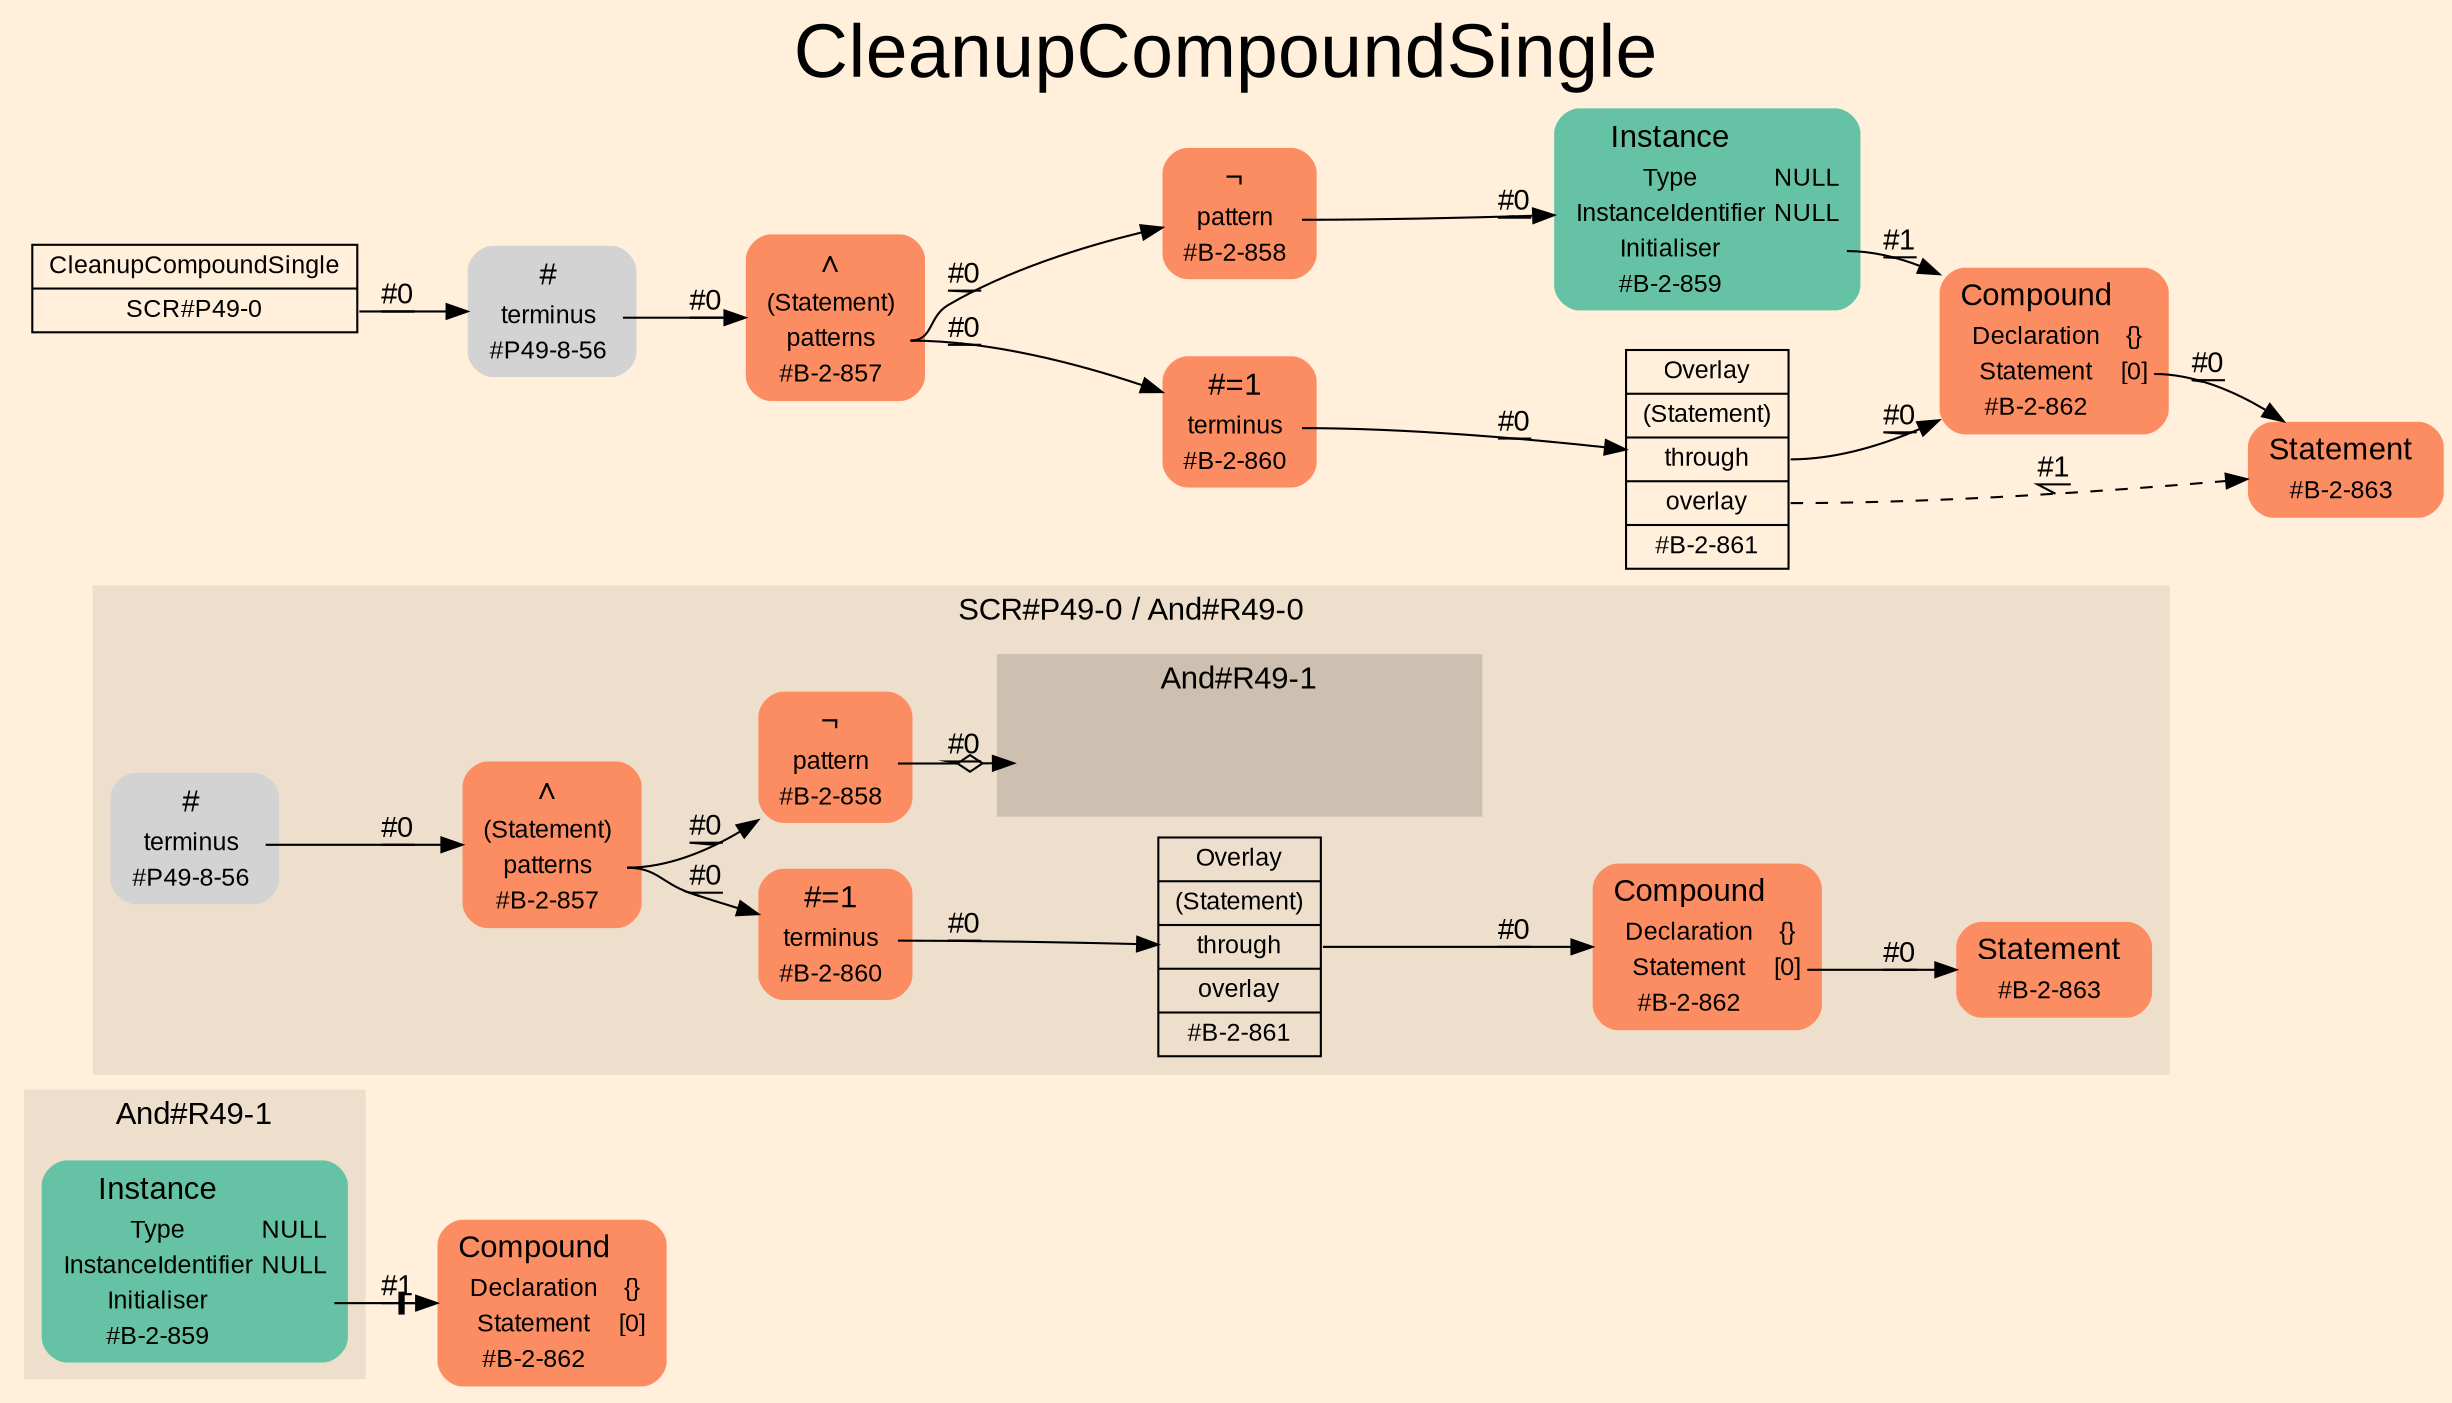 digraph "CleanupCompoundSingle" {
label = "CleanupCompoundSingle"
labelloc = t
fontsize = "36"
graph [
    rankdir = "LR"
    ranksep = 0.3
    bgcolor = antiquewhite1
    color = black
    fontcolor = black
    fontname = "Arial"
];
node [
    fontname = "Arial"
];
edge [
    fontname = "Arial"
];

// -------------------- figure And#R49-1 --------------------
// -------- region And#R49-1 ----------
subgraph "clusterAnd#R49-1" {
    label = "And#R49-1"
    style = "filled"
    color = antiquewhite2
    fontsize = "15"
    "And#R49-1/#B-2-859" [
        // -------- block And#R49-1/#B-2-859 ----------
        shape = "plaintext"
        fillcolor = "/set28/1"
        label = <<TABLE BORDER="0" CELLBORDER="0" CELLSPACING="0">
         <TR><TD><FONT POINT-SIZE="15.0">Instance</FONT></TD><TD></TD></TR>
         <TR><TD>Type</TD><TD PORT="port0">NULL</TD></TR>
         <TR><TD>InstanceIdentifier</TD><TD PORT="port1">NULL</TD></TR>
         <TR><TD>Initialiser</TD><TD PORT="port2"></TD></TR>
         <TR><TD>#B-2-859</TD><TD PORT="port3"></TD></TR>
        </TABLE>>
        style = "rounded,filled"
        fontsize = "12"
    ];
    
}

"And#R49-1/#B-2-862" [
    // -------- block And#R49-1/#B-2-862 ----------
    shape = "plaintext"
    fillcolor = "/set28/2"
    label = <<TABLE BORDER="0" CELLBORDER="0" CELLSPACING="0">
     <TR><TD><FONT POINT-SIZE="15.0">Compound</FONT></TD><TD></TD></TR>
     <TR><TD>Declaration</TD><TD PORT="port0">{}</TD></TR>
     <TR><TD>Statement</TD><TD PORT="port1">[0]</TD></TR>
     <TR><TD>#B-2-862</TD><TD PORT="port2"></TD></TR>
    </TABLE>>
    style = "rounded,filled"
    fontsize = "12"
];

"And#R49-1/#B-2-859":port2 -> "And#R49-1/#B-2-862" [
    arrowhead="normalnonetee"
    label = "#1"
    decorate = true
    color = black
    fontcolor = black
];


// -------------------- figure And#R49-0 --------------------
// -------- region And#R49-0 ----------
subgraph "clusterAnd#R49-0" {
    label = "SCR#P49-0 / And#R49-0"
    style = "filled"
    color = antiquewhite2
    fontsize = "15"
    "And#R49-0/#B-2-860" [
        // -------- block And#R49-0/#B-2-860 ----------
        shape = "plaintext"
        fillcolor = "/set28/2"
        label = <<TABLE BORDER="0" CELLBORDER="0" CELLSPACING="0">
         <TR><TD><FONT POINT-SIZE="15.0">#=1</FONT></TD><TD></TD></TR>
         <TR><TD>terminus</TD><TD PORT="port0"></TD></TR>
         <TR><TD>#B-2-860</TD><TD PORT="port1"></TD></TR>
        </TABLE>>
        style = "rounded,filled"
        fontsize = "12"
    ];
    
    "And#R49-0/#P49-8-56" [
        // -------- block And#R49-0/#P49-8-56 ----------
        shape = "plaintext"
        label = <<TABLE BORDER="0" CELLBORDER="0" CELLSPACING="0">
         <TR><TD><FONT POINT-SIZE="15.0">#</FONT></TD><TD></TD></TR>
         <TR><TD>terminus</TD><TD PORT="port0"></TD></TR>
         <TR><TD>#P49-8-56</TD><TD PORT="port1"></TD></TR>
        </TABLE>>
        style = "rounded,filled"
        fontsize = "12"
    ];
    
    "And#R49-0/#B-2-861" [
        // -------- block And#R49-0/#B-2-861 ----------
        shape = "record"
        fillcolor = antiquewhite2
        label = "<fixed> Overlay | <port0> (Statement) | <port1> through | <port2> overlay | <port3> #B-2-861"
        style = "filled"
        fontsize = "12"
        color = black
        fontcolor = black
    ];
    
    "And#R49-0/#B-2-857" [
        // -------- block And#R49-0/#B-2-857 ----------
        shape = "plaintext"
        fillcolor = "/set28/2"
        label = <<TABLE BORDER="0" CELLBORDER="0" CELLSPACING="0">
         <TR><TD><FONT POINT-SIZE="15.0">∧</FONT></TD><TD></TD></TR>
         <TR><TD>(Statement)</TD><TD PORT="port0"></TD></TR>
         <TR><TD>patterns</TD><TD PORT="port1"></TD></TR>
         <TR><TD>#B-2-857</TD><TD PORT="port2"></TD></TR>
        </TABLE>>
        style = "rounded,filled"
        fontsize = "12"
    ];
    
    "And#R49-0/#B-2-862" [
        // -------- block And#R49-0/#B-2-862 ----------
        shape = "plaintext"
        fillcolor = "/set28/2"
        label = <<TABLE BORDER="0" CELLBORDER="0" CELLSPACING="0">
         <TR><TD><FONT POINT-SIZE="15.0">Compound</FONT></TD><TD></TD></TR>
         <TR><TD>Declaration</TD><TD PORT="port0">{}</TD></TR>
         <TR><TD>Statement</TD><TD PORT="port1">[0]</TD></TR>
         <TR><TD>#B-2-862</TD><TD PORT="port2"></TD></TR>
        </TABLE>>
        style = "rounded,filled"
        fontsize = "12"
    ];
    
    "And#R49-0/#B-2-863" [
        // -------- block And#R49-0/#B-2-863 ----------
        shape = "plaintext"
        fillcolor = "/set28/2"
        label = <<TABLE BORDER="0" CELLBORDER="0" CELLSPACING="0">
         <TR><TD><FONT POINT-SIZE="15.0">Statement</FONT></TD><TD></TD></TR>
         <TR><TD>#B-2-863</TD><TD PORT="port0"></TD></TR>
        </TABLE>>
        style = "rounded,filled"
        fontsize = "12"
    ];
    
    "And#R49-0/#B-2-858" [
        // -------- block And#R49-0/#B-2-858 ----------
        shape = "plaintext"
        fillcolor = "/set28/2"
        label = <<TABLE BORDER="0" CELLBORDER="0" CELLSPACING="0">
         <TR><TD><FONT POINT-SIZE="15.0">¬</FONT></TD><TD></TD></TR>
         <TR><TD>pattern</TD><TD PORT="port0"></TD></TR>
         <TR><TD>#B-2-858</TD><TD PORT="port1"></TD></TR>
        </TABLE>>
        style = "rounded,filled"
        fontsize = "12"
    ];
    
    // -------- region And#R49-0/And#R49-1 ----------
    subgraph "clusterAnd#R49-0/And#R49-1" {
        label = "And#R49-1"
        style = "filled"
        color = antiquewhite3
        fontsize = "15"
        "And#R49-0/And#R49-1/#B-2-859" [
            // -------- block And#R49-0/And#R49-1/#B-2-859 ----------
            shape = none
            fillcolor = "/set28/1"
            style = "invisible"
        ];
        
    }
    
}

"And#R49-0/#B-2-860":port0 -> "And#R49-0/#B-2-861" [
    label = "#0"
    decorate = true
    color = black
    fontcolor = black
];

"And#R49-0/#P49-8-56":port0 -> "And#R49-0/#B-2-857" [
    label = "#0"
    decorate = true
    color = black
    fontcolor = black
];

"And#R49-0/#B-2-861":port1 -> "And#R49-0/#B-2-862" [
    label = "#0"
    decorate = true
    color = black
    fontcolor = black
];

"And#R49-0/#B-2-857":port1 -> "And#R49-0/#B-2-860" [
    label = "#0"
    decorate = true
    color = black
    fontcolor = black
];

"And#R49-0/#B-2-857":port1 -> "And#R49-0/#B-2-858" [
    label = "#0"
    decorate = true
    color = black
    fontcolor = black
];

"And#R49-0/#B-2-862":port1 -> "And#R49-0/#B-2-863" [
    label = "#0"
    decorate = true
    color = black
    fontcolor = black
];

"And#R49-0/#B-2-858":port0 -> "And#R49-0/And#R49-1/#B-2-859" [
    arrowhead="normalnoneodiamond"
    label = "#0"
    decorate = true
    color = black
    fontcolor = black
];


// -------------------- transformation figure --------------------
"CR#P49-0" [
    // -------- block CR#P49-0 ----------
    shape = "record"
    fillcolor = antiquewhite1
    label = "<fixed> CleanupCompoundSingle | <port0> SCR#P49-0"
    style = "filled"
    fontsize = "12"
    color = black
    fontcolor = black
];

"#P49-8-56" [
    // -------- block #P49-8-56 ----------
    shape = "plaintext"
    label = <<TABLE BORDER="0" CELLBORDER="0" CELLSPACING="0">
     <TR><TD><FONT POINT-SIZE="15.0">#</FONT></TD><TD></TD></TR>
     <TR><TD>terminus</TD><TD PORT="port0"></TD></TR>
     <TR><TD>#P49-8-56</TD><TD PORT="port1"></TD></TR>
    </TABLE>>
    style = "rounded,filled"
    fontsize = "12"
];

"#B-2-857" [
    // -------- block #B-2-857 ----------
    shape = "plaintext"
    fillcolor = "/set28/2"
    label = <<TABLE BORDER="0" CELLBORDER="0" CELLSPACING="0">
     <TR><TD><FONT POINT-SIZE="15.0">∧</FONT></TD><TD></TD></TR>
     <TR><TD>(Statement)</TD><TD PORT="port0"></TD></TR>
     <TR><TD>patterns</TD><TD PORT="port1"></TD></TR>
     <TR><TD>#B-2-857</TD><TD PORT="port2"></TD></TR>
    </TABLE>>
    style = "rounded,filled"
    fontsize = "12"
];

"#B-2-860" [
    // -------- block #B-2-860 ----------
    shape = "plaintext"
    fillcolor = "/set28/2"
    label = <<TABLE BORDER="0" CELLBORDER="0" CELLSPACING="0">
     <TR><TD><FONT POINT-SIZE="15.0">#=1</FONT></TD><TD></TD></TR>
     <TR><TD>terminus</TD><TD PORT="port0"></TD></TR>
     <TR><TD>#B-2-860</TD><TD PORT="port1"></TD></TR>
    </TABLE>>
    style = "rounded,filled"
    fontsize = "12"
];

"#B-2-861" [
    // -------- block #B-2-861 ----------
    shape = "record"
    fillcolor = antiquewhite1
    label = "<fixed> Overlay | <port0> (Statement) | <port1> through | <port2> overlay | <port3> #B-2-861"
    style = "filled"
    fontsize = "12"
    color = black
    fontcolor = black
];

"#B-2-862" [
    // -------- block #B-2-862 ----------
    shape = "plaintext"
    fillcolor = "/set28/2"
    label = <<TABLE BORDER="0" CELLBORDER="0" CELLSPACING="0">
     <TR><TD><FONT POINT-SIZE="15.0">Compound</FONT></TD><TD></TD></TR>
     <TR><TD>Declaration</TD><TD PORT="port0">{}</TD></TR>
     <TR><TD>Statement</TD><TD PORT="port1">[0]</TD></TR>
     <TR><TD>#B-2-862</TD><TD PORT="port2"></TD></TR>
    </TABLE>>
    style = "rounded,filled"
    fontsize = "12"
];

"#B-2-863" [
    // -------- block #B-2-863 ----------
    shape = "plaintext"
    fillcolor = "/set28/2"
    label = <<TABLE BORDER="0" CELLBORDER="0" CELLSPACING="0">
     <TR><TD><FONT POINT-SIZE="15.0">Statement</FONT></TD><TD></TD></TR>
     <TR><TD>#B-2-863</TD><TD PORT="port0"></TD></TR>
    </TABLE>>
    style = "rounded,filled"
    fontsize = "12"
];

"#B-2-858" [
    // -------- block #B-2-858 ----------
    shape = "plaintext"
    fillcolor = "/set28/2"
    label = <<TABLE BORDER="0" CELLBORDER="0" CELLSPACING="0">
     <TR><TD><FONT POINT-SIZE="15.0">¬</FONT></TD><TD></TD></TR>
     <TR><TD>pattern</TD><TD PORT="port0"></TD></TR>
     <TR><TD>#B-2-858</TD><TD PORT="port1"></TD></TR>
    </TABLE>>
    style = "rounded,filled"
    fontsize = "12"
];

"#B-2-859" [
    // -------- block #B-2-859 ----------
    shape = "plaintext"
    fillcolor = "/set28/1"
    label = <<TABLE BORDER="0" CELLBORDER="0" CELLSPACING="0">
     <TR><TD><FONT POINT-SIZE="15.0">Instance</FONT></TD><TD></TD></TR>
     <TR><TD>Type</TD><TD PORT="port0">NULL</TD></TR>
     <TR><TD>InstanceIdentifier</TD><TD PORT="port1">NULL</TD></TR>
     <TR><TD>Initialiser</TD><TD PORT="port2"></TD></TR>
     <TR><TD>#B-2-859</TD><TD PORT="port3"></TD></TR>
    </TABLE>>
    style = "rounded,filled"
    fontsize = "12"
];

"CR#P49-0":port0 -> "#P49-8-56" [
    label = "#0"
    decorate = true
    color = black
    fontcolor = black
];

"#P49-8-56":port0 -> "#B-2-857" [
    label = "#0"
    decorate = true
    color = black
    fontcolor = black
];

"#B-2-857":port1 -> "#B-2-860" [
    label = "#0"
    decorate = true
    color = black
    fontcolor = black
];

"#B-2-857":port1 -> "#B-2-858" [
    label = "#0"
    decorate = true
    color = black
    fontcolor = black
];

"#B-2-860":port0 -> "#B-2-861" [
    label = "#0"
    decorate = true
    color = black
    fontcolor = black
];

"#B-2-861":port1 -> "#B-2-862" [
    label = "#0"
    decorate = true
    color = black
    fontcolor = black
];

"#B-2-861":port2 -> "#B-2-863" [
    style="dashed"
    label = "#1"
    decorate = true
    color = black
    fontcolor = black
];

"#B-2-862":port1 -> "#B-2-863" [
    label = "#0"
    decorate = true
    color = black
    fontcolor = black
];

"#B-2-858":port0 -> "#B-2-859" [
    label = "#0"
    decorate = true
    color = black
    fontcolor = black
];

"#B-2-859":port2 -> "#B-2-862" [
    label = "#1"
    decorate = true
    color = black
    fontcolor = black
];


}

